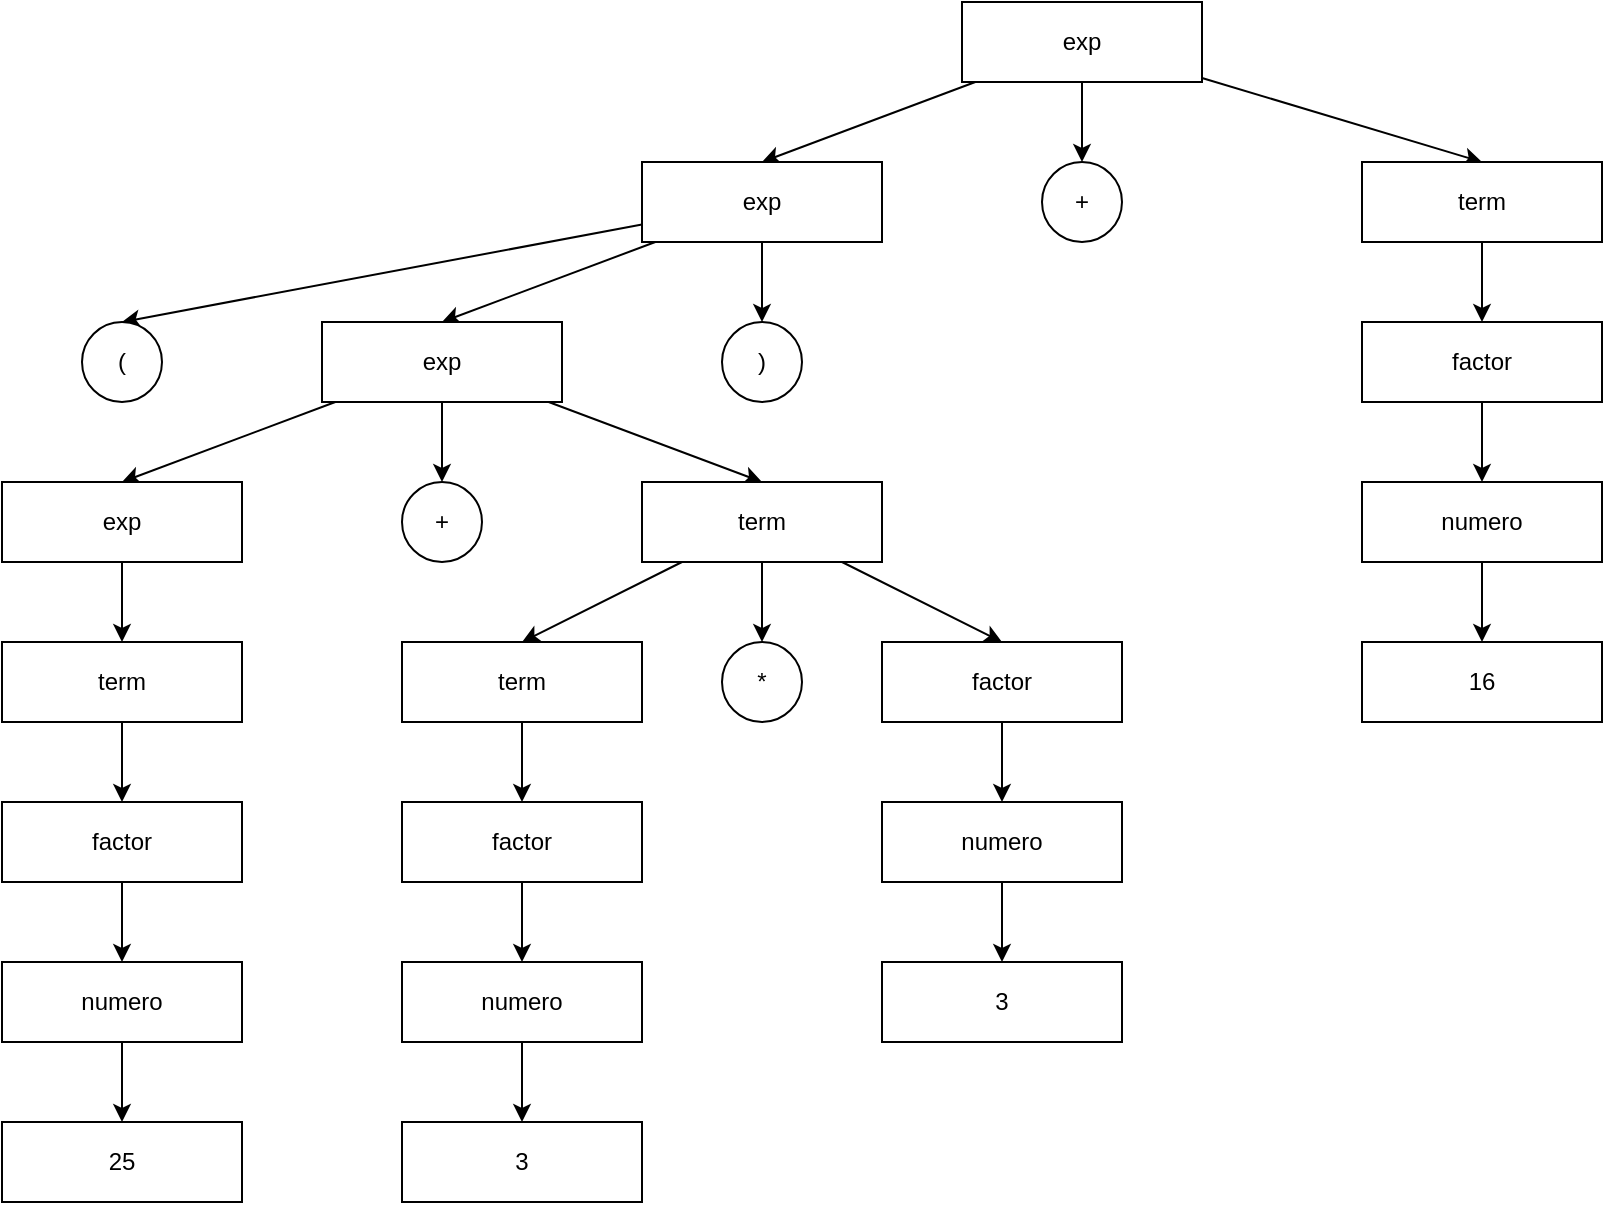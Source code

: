 <mxfile>
    <diagram id="odoTBlzuxBAntz79cwXw" name="(25+3*8)+16">
        <mxGraphModel dx="852" dy="508" grid="1" gridSize="10" guides="1" tooltips="1" connect="1" arrows="1" fold="1" page="1" pageScale="1" pageWidth="827" pageHeight="1169" math="0" shadow="0">
            <root>
                <mxCell id="oE5KcrY9RmaaiyEqwb-2-0"/>
                <mxCell id="oE5KcrY9RmaaiyEqwb-2-1" parent="oE5KcrY9RmaaiyEqwb-2-0"/>
                <mxCell id="oE5KcrY9RmaaiyEqwb-2-39" style="edgeStyle=none;html=1;entryX=0.5;entryY=0;entryDx=0;entryDy=0;" edge="1" parent="oE5KcrY9RmaaiyEqwb-2-1" source="oE5KcrY9RmaaiyEqwb-2-3" target="oE5KcrY9RmaaiyEqwb-2-12">
                    <mxGeometry relative="1" as="geometry"/>
                </mxCell>
                <mxCell id="oE5KcrY9RmaaiyEqwb-2-41" style="edgeStyle=none;html=1;entryX=0.5;entryY=0;entryDx=0;entryDy=0;" edge="1" parent="oE5KcrY9RmaaiyEqwb-2-1" source="oE5KcrY9RmaaiyEqwb-2-3" target="oE5KcrY9RmaaiyEqwb-2-11">
                    <mxGeometry relative="1" as="geometry"/>
                </mxCell>
                <mxCell id="oE5KcrY9RmaaiyEqwb-2-46" style="edgeStyle=none;html=1;entryX=0.5;entryY=0;entryDx=0;entryDy=0;" edge="1" parent="oE5KcrY9RmaaiyEqwb-2-1" source="oE5KcrY9RmaaiyEqwb-2-3" target="oE5KcrY9RmaaiyEqwb-2-45">
                    <mxGeometry relative="1" as="geometry"/>
                </mxCell>
                <mxCell id="oE5KcrY9RmaaiyEqwb-2-3" value="exp" style="rounded=0;whiteSpace=wrap;html=1;" vertex="1" parent="oE5KcrY9RmaaiyEqwb-2-1">
                    <mxGeometry x="480" y="40" width="120" height="40" as="geometry"/>
                </mxCell>
                <mxCell id="oE5KcrY9RmaaiyEqwb-2-8" style="edgeStyle=none;html=1;entryX=0.5;entryY=0;entryDx=0;entryDy=0;" edge="1" parent="oE5KcrY9RmaaiyEqwb-2-1" source="oE5KcrY9RmaaiyEqwb-2-11" target="oE5KcrY9RmaaiyEqwb-2-19">
                    <mxGeometry relative="1" as="geometry"/>
                </mxCell>
                <mxCell id="oE5KcrY9RmaaiyEqwb-2-9" style="edgeStyle=none;html=1;entryX=0.5;entryY=0;entryDx=0;entryDy=0;" edge="1" parent="oE5KcrY9RmaaiyEqwb-2-1" source="oE5KcrY9RmaaiyEqwb-2-11" target="oE5KcrY9RmaaiyEqwb-2-18">
                    <mxGeometry relative="1" as="geometry"/>
                </mxCell>
                <mxCell id="oE5KcrY9RmaaiyEqwb-2-10" style="edgeStyle=none;html=1;entryX=0.5;entryY=0;entryDx=0;entryDy=0;" edge="1" parent="oE5KcrY9RmaaiyEqwb-2-1" source="oE5KcrY9RmaaiyEqwb-2-11" target="oE5KcrY9RmaaiyEqwb-2-20">
                    <mxGeometry relative="1" as="geometry"/>
                </mxCell>
                <mxCell id="oE5KcrY9RmaaiyEqwb-2-11" value="exp" style="rounded=0;whiteSpace=wrap;html=1;" vertex="1" parent="oE5KcrY9RmaaiyEqwb-2-1">
                    <mxGeometry x="320" y="120" width="120" height="40" as="geometry"/>
                </mxCell>
                <mxCell id="oE5KcrY9RmaaiyEqwb-2-12" value="+" style="ellipse;whiteSpace=wrap;html=1;aspect=fixed;" vertex="1" parent="oE5KcrY9RmaaiyEqwb-2-1">
                    <mxGeometry x="520" y="120" width="40" height="40" as="geometry"/>
                </mxCell>
                <mxCell id="oE5KcrY9RmaaiyEqwb-2-13" value="" style="edgeStyle=none;html=1;" edge="1" parent="oE5KcrY9RmaaiyEqwb-2-1" source="oE5KcrY9RmaaiyEqwb-2-14" target="oE5KcrY9RmaaiyEqwb-2-22">
                    <mxGeometry relative="1" as="geometry"/>
                </mxCell>
                <mxCell id="oE5KcrY9RmaaiyEqwb-2-14" value="factor" style="rounded=0;whiteSpace=wrap;html=1;" vertex="1" parent="oE5KcrY9RmaaiyEqwb-2-1">
                    <mxGeometry x="680" y="200" width="120" height="40" as="geometry"/>
                </mxCell>
                <mxCell id="oE5KcrY9RmaaiyEqwb-2-16" value="" style="edgeStyle=none;html=1;" edge="1" parent="oE5KcrY9RmaaiyEqwb-2-1" source="oE5KcrY9RmaaiyEqwb-2-18" target="oE5KcrY9RmaaiyEqwb-2-26">
                    <mxGeometry relative="1" as="geometry"/>
                </mxCell>
                <mxCell id="oE5KcrY9RmaaiyEqwb-2-17" style="edgeStyle=none;html=1;entryX=0.5;entryY=0;entryDx=0;entryDy=0;" edge="1" parent="oE5KcrY9RmaaiyEqwb-2-1" source="oE5KcrY9RmaaiyEqwb-2-18" target="oE5KcrY9RmaaiyEqwb-2-28">
                    <mxGeometry relative="1" as="geometry"/>
                </mxCell>
                <mxCell id="oE5KcrY9RmaaiyEqwb-2-44" style="edgeStyle=none;html=1;entryX=0.5;entryY=0;entryDx=0;entryDy=0;" edge="1" parent="oE5KcrY9RmaaiyEqwb-2-1" source="oE5KcrY9RmaaiyEqwb-2-18" target="oE5KcrY9RmaaiyEqwb-2-42">
                    <mxGeometry relative="1" as="geometry"/>
                </mxCell>
                <mxCell id="oE5KcrY9RmaaiyEqwb-2-18" value="exp" style="rounded=0;whiteSpace=wrap;html=1;" vertex="1" parent="oE5KcrY9RmaaiyEqwb-2-1">
                    <mxGeometry x="160" y="200" width="120" height="40" as="geometry"/>
                </mxCell>
                <mxCell id="oE5KcrY9RmaaiyEqwb-2-19" value=")" style="ellipse;whiteSpace=wrap;html=1;aspect=fixed;" vertex="1" parent="oE5KcrY9RmaaiyEqwb-2-1">
                    <mxGeometry x="360" y="200" width="40" height="40" as="geometry"/>
                </mxCell>
                <mxCell id="oE5KcrY9RmaaiyEqwb-2-20" value="(" style="ellipse;whiteSpace=wrap;html=1;aspect=fixed;" vertex="1" parent="oE5KcrY9RmaaiyEqwb-2-1">
                    <mxGeometry x="40" y="200" width="40" height="40" as="geometry"/>
                </mxCell>
                <mxCell id="oE5KcrY9RmaaiyEqwb-2-21" value="" style="edgeStyle=none;html=1;" edge="1" parent="oE5KcrY9RmaaiyEqwb-2-1" source="oE5KcrY9RmaaiyEqwb-2-22" target="oE5KcrY9RmaaiyEqwb-2-23">
                    <mxGeometry relative="1" as="geometry"/>
                </mxCell>
                <mxCell id="oE5KcrY9RmaaiyEqwb-2-22" value="numero" style="rounded=0;whiteSpace=wrap;html=1;" vertex="1" parent="oE5KcrY9RmaaiyEqwb-2-1">
                    <mxGeometry x="680" y="280" width="120" height="40" as="geometry"/>
                </mxCell>
                <mxCell id="oE5KcrY9RmaaiyEqwb-2-23" value="16" style="rounded=0;whiteSpace=wrap;html=1;" vertex="1" parent="oE5KcrY9RmaaiyEqwb-2-1">
                    <mxGeometry x="680" y="360" width="120" height="40" as="geometry"/>
                </mxCell>
                <mxCell id="oE5KcrY9RmaaiyEqwb-2-24" value="" style="edgeStyle=none;html=1;" edge="1" parent="oE5KcrY9RmaaiyEqwb-2-1" source="oE5KcrY9RmaaiyEqwb-2-25" target="oE5KcrY9RmaaiyEqwb-2-32">
                    <mxGeometry relative="1" as="geometry"/>
                </mxCell>
                <mxCell id="oE5KcrY9RmaaiyEqwb-2-25" value="factor" style="rounded=0;whiteSpace=wrap;html=1;" vertex="1" parent="oE5KcrY9RmaaiyEqwb-2-1">
                    <mxGeometry x="440" y="360" width="120" height="40" as="geometry"/>
                </mxCell>
                <mxCell id="oE5KcrY9RmaaiyEqwb-2-26" value="+" style="ellipse;whiteSpace=wrap;html=1;aspect=fixed;" vertex="1" parent="oE5KcrY9RmaaiyEqwb-2-1">
                    <mxGeometry x="200" y="280" width="40" height="40" as="geometry"/>
                </mxCell>
                <mxCell id="oE5KcrY9RmaaiyEqwb-2-27" value="" style="edgeStyle=none;html=1;" edge="1" parent="oE5KcrY9RmaaiyEqwb-2-1" source="oE5KcrY9RmaaiyEqwb-2-28" target="oE5KcrY9RmaaiyEqwb-2-30">
                    <mxGeometry relative="1" as="geometry"/>
                </mxCell>
                <mxCell id="oE5KcrY9RmaaiyEqwb-2-28" value="exp" style="rounded=0;whiteSpace=wrap;html=1;" vertex="1" parent="oE5KcrY9RmaaiyEqwb-2-1">
                    <mxGeometry y="280" width="120" height="40" as="geometry"/>
                </mxCell>
                <mxCell id="oE5KcrY9RmaaiyEqwb-2-29" value="" style="edgeStyle=none;html=1;" edge="1" parent="oE5KcrY9RmaaiyEqwb-2-1" source="oE5KcrY9RmaaiyEqwb-2-30" target="oE5KcrY9RmaaiyEqwb-2-34">
                    <mxGeometry relative="1" as="geometry"/>
                </mxCell>
                <mxCell id="oE5KcrY9RmaaiyEqwb-2-30" value="term" style="rounded=0;whiteSpace=wrap;html=1;" vertex="1" parent="oE5KcrY9RmaaiyEqwb-2-1">
                    <mxGeometry y="360" width="120" height="40" as="geometry"/>
                </mxCell>
                <mxCell id="oE5KcrY9RmaaiyEqwb-2-31" value="" style="edgeStyle=none;html=1;" edge="1" parent="oE5KcrY9RmaaiyEqwb-2-1" source="oE5KcrY9RmaaiyEqwb-2-32" target="oE5KcrY9RmaaiyEqwb-2-37">
                    <mxGeometry relative="1" as="geometry"/>
                </mxCell>
                <mxCell id="oE5KcrY9RmaaiyEqwb-2-32" value="numero" style="rounded=0;whiteSpace=wrap;html=1;" vertex="1" parent="oE5KcrY9RmaaiyEqwb-2-1">
                    <mxGeometry x="440" y="440" width="120" height="40" as="geometry"/>
                </mxCell>
                <mxCell id="oE5KcrY9RmaaiyEqwb-2-33" value="" style="edgeStyle=none;html=1;" edge="1" parent="oE5KcrY9RmaaiyEqwb-2-1" source="oE5KcrY9RmaaiyEqwb-2-34" target="oE5KcrY9RmaaiyEqwb-2-36">
                    <mxGeometry relative="1" as="geometry"/>
                </mxCell>
                <mxCell id="oE5KcrY9RmaaiyEqwb-2-34" value="factor" style="rounded=0;whiteSpace=wrap;html=1;" vertex="1" parent="oE5KcrY9RmaaiyEqwb-2-1">
                    <mxGeometry y="440" width="120" height="40" as="geometry"/>
                </mxCell>
                <mxCell id="oE5KcrY9RmaaiyEqwb-2-35" value="" style="edgeStyle=none;html=1;" edge="1" parent="oE5KcrY9RmaaiyEqwb-2-1" source="oE5KcrY9RmaaiyEqwb-2-36" target="oE5KcrY9RmaaiyEqwb-2-38">
                    <mxGeometry relative="1" as="geometry"/>
                </mxCell>
                <mxCell id="oE5KcrY9RmaaiyEqwb-2-36" value="numero" style="rounded=0;whiteSpace=wrap;html=1;" vertex="1" parent="oE5KcrY9RmaaiyEqwb-2-1">
                    <mxGeometry y="520" width="120" height="40" as="geometry"/>
                </mxCell>
                <mxCell id="oE5KcrY9RmaaiyEqwb-2-37" value="3" style="rounded=0;whiteSpace=wrap;html=1;" vertex="1" parent="oE5KcrY9RmaaiyEqwb-2-1">
                    <mxGeometry x="440" y="520" width="120" height="40" as="geometry"/>
                </mxCell>
                <mxCell id="oE5KcrY9RmaaiyEqwb-2-38" value="25" style="rounded=0;whiteSpace=wrap;html=1;" vertex="1" parent="oE5KcrY9RmaaiyEqwb-2-1">
                    <mxGeometry y="600" width="120" height="40" as="geometry"/>
                </mxCell>
                <mxCell id="v28Z3PnxdiP7mnt8VoK2-8" style="edgeStyle=none;html=1;entryX=0.5;entryY=0;entryDx=0;entryDy=0;" edge="1" parent="oE5KcrY9RmaaiyEqwb-2-1" source="oE5KcrY9RmaaiyEqwb-2-42" target="v28Z3PnxdiP7mnt8VoK2-6">
                    <mxGeometry relative="1" as="geometry"/>
                </mxCell>
                <mxCell id="v28Z3PnxdiP7mnt8VoK2-10" style="edgeStyle=none;html=1;entryX=0.5;entryY=0;entryDx=0;entryDy=0;" edge="1" parent="oE5KcrY9RmaaiyEqwb-2-1" source="oE5KcrY9RmaaiyEqwb-2-42" target="v28Z3PnxdiP7mnt8VoK2-7">
                    <mxGeometry relative="1" as="geometry"/>
                </mxCell>
                <mxCell id="v28Z3PnxdiP7mnt8VoK2-11" style="edgeStyle=none;html=1;entryX=0.5;entryY=0;entryDx=0;entryDy=0;" edge="1" parent="oE5KcrY9RmaaiyEqwb-2-1" source="oE5KcrY9RmaaiyEqwb-2-42" target="oE5KcrY9RmaaiyEqwb-2-25">
                    <mxGeometry relative="1" as="geometry"/>
                </mxCell>
                <mxCell id="oE5KcrY9RmaaiyEqwb-2-42" value="term" style="rounded=0;whiteSpace=wrap;html=1;" vertex="1" parent="oE5KcrY9RmaaiyEqwb-2-1">
                    <mxGeometry x="320" y="280" width="120" height="40" as="geometry"/>
                </mxCell>
                <mxCell id="oE5KcrY9RmaaiyEqwb-2-47" value="" style="edgeStyle=none;html=1;" edge="1" parent="oE5KcrY9RmaaiyEqwb-2-1" source="oE5KcrY9RmaaiyEqwb-2-45" target="oE5KcrY9RmaaiyEqwb-2-14">
                    <mxGeometry relative="1" as="geometry"/>
                </mxCell>
                <mxCell id="oE5KcrY9RmaaiyEqwb-2-45" value="term" style="rounded=0;whiteSpace=wrap;html=1;" vertex="1" parent="oE5KcrY9RmaaiyEqwb-2-1">
                    <mxGeometry x="680" y="120" width="120" height="40" as="geometry"/>
                </mxCell>
                <mxCell id="v28Z3PnxdiP7mnt8VoK2-0" value="" style="edgeStyle=none;html=1;" edge="1" parent="oE5KcrY9RmaaiyEqwb-2-1" source="v28Z3PnxdiP7mnt8VoK2-1" target="v28Z3PnxdiP7mnt8VoK2-3">
                    <mxGeometry relative="1" as="geometry"/>
                </mxCell>
                <mxCell id="v28Z3PnxdiP7mnt8VoK2-1" value="factor" style="rounded=0;whiteSpace=wrap;html=1;" vertex="1" parent="oE5KcrY9RmaaiyEqwb-2-1">
                    <mxGeometry x="200" y="440" width="120" height="40" as="geometry"/>
                </mxCell>
                <mxCell id="v28Z3PnxdiP7mnt8VoK2-2" value="" style="edgeStyle=none;html=1;" edge="1" parent="oE5KcrY9RmaaiyEqwb-2-1" source="v28Z3PnxdiP7mnt8VoK2-3" target="v28Z3PnxdiP7mnt8VoK2-4">
                    <mxGeometry relative="1" as="geometry"/>
                </mxCell>
                <mxCell id="v28Z3PnxdiP7mnt8VoK2-3" value="numero" style="rounded=0;whiteSpace=wrap;html=1;" vertex="1" parent="oE5KcrY9RmaaiyEqwb-2-1">
                    <mxGeometry x="200" y="520" width="120" height="40" as="geometry"/>
                </mxCell>
                <mxCell id="v28Z3PnxdiP7mnt8VoK2-4" value="3" style="rounded=0;whiteSpace=wrap;html=1;" vertex="1" parent="oE5KcrY9RmaaiyEqwb-2-1">
                    <mxGeometry x="200" y="600" width="120" height="40" as="geometry"/>
                </mxCell>
                <mxCell id="v28Z3PnxdiP7mnt8VoK2-9" style="edgeStyle=none;html=1;" edge="1" parent="oE5KcrY9RmaaiyEqwb-2-1" source="v28Z3PnxdiP7mnt8VoK2-6" target="v28Z3PnxdiP7mnt8VoK2-1">
                    <mxGeometry relative="1" as="geometry"/>
                </mxCell>
                <mxCell id="v28Z3PnxdiP7mnt8VoK2-6" value="term" style="rounded=0;whiteSpace=wrap;html=1;" vertex="1" parent="oE5KcrY9RmaaiyEqwb-2-1">
                    <mxGeometry x="200" y="360" width="120" height="40" as="geometry"/>
                </mxCell>
                <mxCell id="v28Z3PnxdiP7mnt8VoK2-7" value="*" style="ellipse;whiteSpace=wrap;html=1;aspect=fixed;" vertex="1" parent="oE5KcrY9RmaaiyEqwb-2-1">
                    <mxGeometry x="360" y="360" width="40" height="40" as="geometry"/>
                </mxCell>
            </root>
        </mxGraphModel>
    </diagram>
    <diagram id="Ir9J3GNI-JOhGskQqsDu" name="(34-3)*42">
        <mxGraphModel dx="1022" dy="609" grid="1" gridSize="10" guides="1" tooltips="1" connect="1" arrows="1" fold="1" page="1" pageScale="1" pageWidth="827" pageHeight="1169" math="0" shadow="0">
            <root>
                <mxCell id="YWtjegUGBLc0cIIiLabK-0"/>
                <mxCell id="YWtjegUGBLc0cIIiLabK-1" parent="YWtjegUGBLc0cIIiLabK-0"/>
                <mxCell id="bbGmwCBVAF5unC0VcgnG-2" value="" style="edgeStyle=none;html=1;" edge="1" parent="YWtjegUGBLc0cIIiLabK-1" source="bbGmwCBVAF5unC0VcgnG-0" target="bbGmwCBVAF5unC0VcgnG-1">
                    <mxGeometry relative="1" as="geometry"/>
                </mxCell>
                <mxCell id="bbGmwCBVAF5unC0VcgnG-0" value="exp" style="rounded=0;whiteSpace=wrap;html=1;" vertex="1" parent="YWtjegUGBLc0cIIiLabK-1">
                    <mxGeometry x="560" y="40" width="120" height="40" as="geometry"/>
                </mxCell>
                <mxCell id="bbGmwCBVAF5unC0VcgnG-5" style="edgeStyle=none;html=1;entryX=0.5;entryY=0;entryDx=0;entryDy=0;" edge="1" parent="YWtjegUGBLc0cIIiLabK-1" source="bbGmwCBVAF5unC0VcgnG-1" target="bbGmwCBVAF5unC0VcgnG-4">
                    <mxGeometry relative="1" as="geometry"/>
                </mxCell>
                <mxCell id="bbGmwCBVAF5unC0VcgnG-9" style="edgeStyle=none;html=1;entryX=0.5;entryY=0;entryDx=0;entryDy=0;" edge="1" parent="YWtjegUGBLc0cIIiLabK-1" source="bbGmwCBVAF5unC0VcgnG-1" target="bbGmwCBVAF5unC0VcgnG-8">
                    <mxGeometry relative="1" as="geometry"/>
                </mxCell>
                <mxCell id="bbGmwCBVAF5unC0VcgnG-10" style="edgeStyle=none;html=1;entryX=0.5;entryY=0;entryDx=0;entryDy=0;" edge="1" parent="YWtjegUGBLc0cIIiLabK-1" source="bbGmwCBVAF5unC0VcgnG-1" target="bbGmwCBVAF5unC0VcgnG-7">
                    <mxGeometry relative="1" as="geometry"/>
                </mxCell>
                <mxCell id="bbGmwCBVAF5unC0VcgnG-1" value="term" style="rounded=0;whiteSpace=wrap;html=1;" vertex="1" parent="YWtjegUGBLc0cIIiLabK-1">
                    <mxGeometry x="560" y="120" width="120" height="40" as="geometry"/>
                </mxCell>
                <mxCell id="bbGmwCBVAF5unC0VcgnG-18" style="edgeStyle=none;html=1;entryX=0.5;entryY=0;entryDx=0;entryDy=0;" edge="1" parent="YWtjegUGBLc0cIIiLabK-1" source="bbGmwCBVAF5unC0VcgnG-4" target="bbGmwCBVAF5unC0VcgnG-16">
                    <mxGeometry relative="1" as="geometry"/>
                </mxCell>
                <mxCell id="bbGmwCBVAF5unC0VcgnG-19" style="edgeStyle=none;html=1;entryX=0.5;entryY=0;entryDx=0;entryDy=0;" edge="1" parent="YWtjegUGBLc0cIIiLabK-1" source="bbGmwCBVAF5unC0VcgnG-4" target="bbGmwCBVAF5unC0VcgnG-15">
                    <mxGeometry relative="1" as="geometry"/>
                </mxCell>
                <mxCell id="bbGmwCBVAF5unC0VcgnG-20" style="edgeStyle=none;html=1;entryX=0.5;entryY=0;entryDx=0;entryDy=0;" edge="1" parent="YWtjegUGBLc0cIIiLabK-1" source="bbGmwCBVAF5unC0VcgnG-4" target="bbGmwCBVAF5unC0VcgnG-17">
                    <mxGeometry relative="1" as="geometry"/>
                </mxCell>
                <mxCell id="bbGmwCBVAF5unC0VcgnG-4" value="term" style="rounded=0;whiteSpace=wrap;html=1;" vertex="1" parent="YWtjegUGBLc0cIIiLabK-1">
                    <mxGeometry x="440" y="200" width="120" height="40" as="geometry"/>
                </mxCell>
                <mxCell id="bbGmwCBVAF5unC0VcgnG-7" value="*" style="ellipse;whiteSpace=wrap;html=1;aspect=fixed;" vertex="1" parent="YWtjegUGBLc0cIIiLabK-1">
                    <mxGeometry x="600" y="200" width="40" height="40" as="geometry"/>
                </mxCell>
                <mxCell id="bbGmwCBVAF5unC0VcgnG-22" value="" style="edgeStyle=none;html=1;" edge="1" parent="YWtjegUGBLc0cIIiLabK-1" source="bbGmwCBVAF5unC0VcgnG-8" target="bbGmwCBVAF5unC0VcgnG-21">
                    <mxGeometry relative="1" as="geometry"/>
                </mxCell>
                <mxCell id="bbGmwCBVAF5unC0VcgnG-8" value="factor" style="rounded=0;whiteSpace=wrap;html=1;" vertex="1" parent="YWtjegUGBLc0cIIiLabK-1">
                    <mxGeometry x="680" y="200" width="120" height="40" as="geometry"/>
                </mxCell>
                <mxCell id="bbGmwCBVAF5unC0VcgnG-27" value="" style="edgeStyle=none;html=1;" edge="1" parent="YWtjegUGBLc0cIIiLabK-1" source="bbGmwCBVAF5unC0VcgnG-15" target="bbGmwCBVAF5unC0VcgnG-26">
                    <mxGeometry relative="1" as="geometry"/>
                </mxCell>
                <mxCell id="bbGmwCBVAF5unC0VcgnG-29" style="edgeStyle=none;html=1;entryX=0.5;entryY=0;entryDx=0;entryDy=0;" edge="1" parent="YWtjegUGBLc0cIIiLabK-1" source="bbGmwCBVAF5unC0VcgnG-15" target="bbGmwCBVAF5unC0VcgnG-28">
                    <mxGeometry relative="1" as="geometry"/>
                </mxCell>
                <mxCell id="HsnUc9X1LhruCR804_y6-2" style="edgeStyle=none;html=1;entryX=0.5;entryY=0;entryDx=0;entryDy=0;" edge="1" parent="YWtjegUGBLc0cIIiLabK-1" source="bbGmwCBVAF5unC0VcgnG-15" target="HsnUc9X1LhruCR804_y6-0">
                    <mxGeometry relative="1" as="geometry"/>
                </mxCell>
                <mxCell id="bbGmwCBVAF5unC0VcgnG-15" value="exp" style="rounded=0;whiteSpace=wrap;html=1;" vertex="1" parent="YWtjegUGBLc0cIIiLabK-1">
                    <mxGeometry x="360" y="280" width="120" height="40" as="geometry"/>
                </mxCell>
                <mxCell id="bbGmwCBVAF5unC0VcgnG-16" value=")" style="ellipse;whiteSpace=wrap;html=1;aspect=fixed;" vertex="1" parent="YWtjegUGBLc0cIIiLabK-1">
                    <mxGeometry x="520" y="280" width="40" height="40" as="geometry"/>
                </mxCell>
                <mxCell id="bbGmwCBVAF5unC0VcgnG-17" value="(" style="ellipse;whiteSpace=wrap;html=1;aspect=fixed;" vertex="1" parent="YWtjegUGBLc0cIIiLabK-1">
                    <mxGeometry x="280" y="280" width="40" height="40" as="geometry"/>
                </mxCell>
                <mxCell id="bbGmwCBVAF5unC0VcgnG-38" value="" style="edgeStyle=none;html=1;" edge="1" parent="YWtjegUGBLc0cIIiLabK-1" source="bbGmwCBVAF5unC0VcgnG-21" target="bbGmwCBVAF5unC0VcgnG-23">
                    <mxGeometry relative="1" as="geometry"/>
                </mxCell>
                <mxCell id="bbGmwCBVAF5unC0VcgnG-21" value="numero" style="rounded=0;whiteSpace=wrap;html=1;" vertex="1" parent="YWtjegUGBLc0cIIiLabK-1">
                    <mxGeometry x="680" y="280" width="120" height="40" as="geometry"/>
                </mxCell>
                <mxCell id="bbGmwCBVAF5unC0VcgnG-23" value="42" style="rounded=0;whiteSpace=wrap;html=1;" vertex="1" parent="YWtjegUGBLc0cIIiLabK-1">
                    <mxGeometry x="680" y="360" width="120" height="40" as="geometry"/>
                </mxCell>
                <mxCell id="bbGmwCBVAF5unC0VcgnG-33" value="" style="edgeStyle=none;html=1;" edge="1" parent="YWtjegUGBLc0cIIiLabK-1" source="bbGmwCBVAF5unC0VcgnG-24" target="bbGmwCBVAF5unC0VcgnG-32">
                    <mxGeometry relative="1" as="geometry"/>
                </mxCell>
                <mxCell id="bbGmwCBVAF5unC0VcgnG-24" value="factor" style="rounded=0;whiteSpace=wrap;html=1;" vertex="1" parent="YWtjegUGBLc0cIIiLabK-1">
                    <mxGeometry x="480" y="440" width="120" height="40" as="geometry"/>
                </mxCell>
                <mxCell id="bbGmwCBVAF5unC0VcgnG-26" value="-" style="ellipse;whiteSpace=wrap;html=1;aspect=fixed;" vertex="1" parent="YWtjegUGBLc0cIIiLabK-1">
                    <mxGeometry x="400" y="360" width="40" height="40" as="geometry"/>
                </mxCell>
                <mxCell id="bbGmwCBVAF5unC0VcgnG-31" value="" style="edgeStyle=none;html=1;" edge="1" parent="YWtjegUGBLc0cIIiLabK-1" source="bbGmwCBVAF5unC0VcgnG-28" target="bbGmwCBVAF5unC0VcgnG-30">
                    <mxGeometry relative="1" as="geometry"/>
                </mxCell>
                <mxCell id="bbGmwCBVAF5unC0VcgnG-28" value="exp" style="rounded=0;whiteSpace=wrap;html=1;" vertex="1" parent="YWtjegUGBLc0cIIiLabK-1">
                    <mxGeometry x="240" y="360" width="120" height="40" as="geometry"/>
                </mxCell>
                <mxCell id="bbGmwCBVAF5unC0VcgnG-37" value="" style="edgeStyle=none;html=1;" edge="1" parent="YWtjegUGBLc0cIIiLabK-1" source="bbGmwCBVAF5unC0VcgnG-30" target="bbGmwCBVAF5unC0VcgnG-35">
                    <mxGeometry relative="1" as="geometry"/>
                </mxCell>
                <mxCell id="bbGmwCBVAF5unC0VcgnG-30" value="term" style="rounded=0;whiteSpace=wrap;html=1;" vertex="1" parent="YWtjegUGBLc0cIIiLabK-1">
                    <mxGeometry x="240" y="440" width="120" height="40" as="geometry"/>
                </mxCell>
                <mxCell id="bbGmwCBVAF5unC0VcgnG-42" value="" style="edgeStyle=none;html=1;" edge="1" parent="YWtjegUGBLc0cIIiLabK-1" source="bbGmwCBVAF5unC0VcgnG-32" target="bbGmwCBVAF5unC0VcgnG-39">
                    <mxGeometry relative="1" as="geometry"/>
                </mxCell>
                <mxCell id="bbGmwCBVAF5unC0VcgnG-32" value="numero" style="rounded=0;whiteSpace=wrap;html=1;" vertex="1" parent="YWtjegUGBLc0cIIiLabK-1">
                    <mxGeometry x="480" y="520" width="120" height="40" as="geometry"/>
                </mxCell>
                <mxCell id="bbGmwCBVAF5unC0VcgnG-34" value="" style="edgeStyle=none;html=1;" edge="1" parent="YWtjegUGBLc0cIIiLabK-1" source="bbGmwCBVAF5unC0VcgnG-35" target="bbGmwCBVAF5unC0VcgnG-36">
                    <mxGeometry relative="1" as="geometry"/>
                </mxCell>
                <mxCell id="bbGmwCBVAF5unC0VcgnG-35" value="factor" style="rounded=0;whiteSpace=wrap;html=1;" vertex="1" parent="YWtjegUGBLc0cIIiLabK-1">
                    <mxGeometry x="240" y="520" width="120" height="40" as="geometry"/>
                </mxCell>
                <mxCell id="bbGmwCBVAF5unC0VcgnG-41" value="" style="edgeStyle=none;html=1;" edge="1" parent="YWtjegUGBLc0cIIiLabK-1" source="bbGmwCBVAF5unC0VcgnG-36" target="bbGmwCBVAF5unC0VcgnG-40">
                    <mxGeometry relative="1" as="geometry"/>
                </mxCell>
                <mxCell id="bbGmwCBVAF5unC0VcgnG-36" value="numero" style="rounded=0;whiteSpace=wrap;html=1;" vertex="1" parent="YWtjegUGBLc0cIIiLabK-1">
                    <mxGeometry x="240" y="600" width="120" height="40" as="geometry"/>
                </mxCell>
                <mxCell id="bbGmwCBVAF5unC0VcgnG-39" value="3" style="rounded=0;whiteSpace=wrap;html=1;" vertex="1" parent="YWtjegUGBLc0cIIiLabK-1">
                    <mxGeometry x="480" y="600" width="120" height="40" as="geometry"/>
                </mxCell>
                <mxCell id="bbGmwCBVAF5unC0VcgnG-40" value="34" style="rounded=0;whiteSpace=wrap;html=1;" vertex="1" parent="YWtjegUGBLc0cIIiLabK-1">
                    <mxGeometry x="240" y="680" width="120" height="40" as="geometry"/>
                </mxCell>
                <mxCell id="HsnUc9X1LhruCR804_y6-1" value="" style="edgeStyle=none;html=1;" edge="1" parent="YWtjegUGBLc0cIIiLabK-1" source="HsnUc9X1LhruCR804_y6-0" target="bbGmwCBVAF5unC0VcgnG-24">
                    <mxGeometry relative="1" as="geometry"/>
                </mxCell>
                <mxCell id="HsnUc9X1LhruCR804_y6-0" value="term" style="rounded=0;whiteSpace=wrap;html=1;" vertex="1" parent="YWtjegUGBLc0cIIiLabK-1">
                    <mxGeometry x="480" y="360" width="120" height="40" as="geometry"/>
                </mxCell>
            </root>
        </mxGraphModel>
    </diagram>
    <diagram id="NeNCf8vipBOgigW2fcit" name="1004567">
        <mxGraphModel dx="1446" dy="369" grid="1" gridSize="10" guides="1" tooltips="1" connect="1" arrows="1" fold="1" page="1" pageScale="1" pageWidth="827" pageHeight="1169" math="0" shadow="0">
            <root>
                <mxCell id="0"/>
                <mxCell id="1" parent="0"/>
                <mxCell id="9" style="edgeStyle=none;html=1;entryX=0.5;entryY=0;entryDx=0;entryDy=0;" edge="1" parent="1" source="5" target="8">
                    <mxGeometry relative="1" as="geometry"/>
                </mxCell>
                <mxCell id="10" style="edgeStyle=none;html=1;entryX=0.5;entryY=0;entryDx=0;entryDy=0;" edge="1" parent="1" source="5" target="7">
                    <mxGeometry relative="1" as="geometry"/>
                </mxCell>
                <mxCell id="5" value="numero.val = 100456 * 10^6 + 7" style="rounded=0;whiteSpace=wrap;html=1;" vertex="1" parent="1">
                    <mxGeometry x="510" y="40" width="254" height="60" as="geometry"/>
                </mxCell>
                <mxCell id="12" style="edgeStyle=none;html=1;entryX=0.5;entryY=0;entryDx=0;entryDy=0;" edge="1" parent="1" source="7" target="11">
                    <mxGeometry relative="1" as="geometry"/>
                </mxCell>
                <mxCell id="14" style="edgeStyle=none;html=1;entryX=0.5;entryY=0;entryDx=0;entryDy=0;" edge="1" parent="1" source="7" target="13">
                    <mxGeometry relative="1" as="geometry"/>
                </mxCell>
                <mxCell id="7" value="numero.val = 10045 * 10^5 + 6" style="rounded=0;whiteSpace=wrap;html=1;" vertex="1" parent="1">
                    <mxGeometry x="390" y="160" width="254" height="60" as="geometry"/>
                </mxCell>
                <mxCell id="50" style="edgeStyle=none;html=1;entryX=0.5;entryY=0;entryDx=0;entryDy=0;" edge="1" parent="1" source="8" target="49">
                    <mxGeometry relative="1" as="geometry"/>
                </mxCell>
                <mxCell id="8" value="digito.val = 7" style="rounded=0;whiteSpace=wrap;html=1;" vertex="1" parent="1">
                    <mxGeometry x="680" y="160" width="120" height="40" as="geometry"/>
                </mxCell>
                <mxCell id="48" style="edgeStyle=none;html=1;" edge="1" parent="1" source="11" target="47">
                    <mxGeometry relative="1" as="geometry"/>
                </mxCell>
                <mxCell id="11" value="digito.val = 6" style="rounded=0;whiteSpace=wrap;html=1;" vertex="1" parent="1">
                    <mxGeometry x="560" y="280" width="120" height="40" as="geometry"/>
                </mxCell>
                <mxCell id="16" style="edgeStyle=none;html=1;entryX=0.5;entryY=0;entryDx=0;entryDy=0;" edge="1" parent="1" source="13" target="15">
                    <mxGeometry relative="1" as="geometry"/>
                </mxCell>
                <mxCell id="18" style="edgeStyle=none;html=1;entryX=0.5;entryY=0;entryDx=0;entryDy=0;" edge="1" parent="1" source="13" target="17">
                    <mxGeometry relative="1" as="geometry"/>
                </mxCell>
                <mxCell id="13" value="numero.val = 1004 * 10^4 + 5" style="rounded=0;whiteSpace=wrap;html=1;" vertex="1" parent="1">
                    <mxGeometry x="270" y="280" width="254" height="60" as="geometry"/>
                </mxCell>
                <mxCell id="46" style="edgeStyle=none;html=1;entryX=0.5;entryY=0;entryDx=0;entryDy=0;" edge="1" parent="1" source="15" target="45">
                    <mxGeometry relative="1" as="geometry"/>
                </mxCell>
                <mxCell id="15" value="digito.val = 5" style="rounded=0;whiteSpace=wrap;html=1;" vertex="1" parent="1">
                    <mxGeometry x="440" y="400" width="120" height="40" as="geometry"/>
                </mxCell>
                <mxCell id="20" style="edgeStyle=none;html=1;entryX=0.5;entryY=0;entryDx=0;entryDy=0;" edge="1" parent="1" source="17" target="19">
                    <mxGeometry relative="1" as="geometry"/>
                </mxCell>
                <mxCell id="22" style="edgeStyle=none;html=1;entryX=0.5;entryY=0;entryDx=0;entryDy=0;" edge="1" parent="1" source="17" target="21">
                    <mxGeometry relative="1" as="geometry"/>
                </mxCell>
                <mxCell id="17" value="numero.val = 100 * 10^3 + 4" style="rounded=0;whiteSpace=wrap;html=1;" vertex="1" parent="1">
                    <mxGeometry x="150" y="400" width="254" height="60" as="geometry"/>
                </mxCell>
                <mxCell id="44" style="edgeStyle=none;html=1;entryX=0.5;entryY=0;entryDx=0;entryDy=0;" edge="1" parent="1" source="19" target="43">
                    <mxGeometry relative="1" as="geometry"/>
                </mxCell>
                <mxCell id="19" value="digito.val = 4" style="rounded=0;whiteSpace=wrap;html=1;" vertex="1" parent="1">
                    <mxGeometry x="320" y="520" width="120" height="40" as="geometry"/>
                </mxCell>
                <mxCell id="24" style="edgeStyle=none;html=1;entryX=0.5;entryY=0;entryDx=0;entryDy=0;" edge="1" parent="1" source="21" target="23">
                    <mxGeometry relative="1" as="geometry"/>
                </mxCell>
                <mxCell id="26" style="edgeStyle=none;html=1;entryX=0.5;entryY=0;entryDx=0;entryDy=0;" edge="1" parent="1" source="21" target="25">
                    <mxGeometry relative="1" as="geometry"/>
                </mxCell>
                <mxCell id="21" value="numero.val = 10 * 10^2 + 0" style="rounded=0;whiteSpace=wrap;html=1;" vertex="1" parent="1">
                    <mxGeometry x="30" y="520" width="254" height="60" as="geometry"/>
                </mxCell>
                <mxCell id="42" style="edgeStyle=none;html=1;entryX=0.5;entryY=0;entryDx=0;entryDy=0;" edge="1" parent="1" source="23" target="41">
                    <mxGeometry relative="1" as="geometry"/>
                </mxCell>
                <mxCell id="23" value="digito.val = 0" style="rounded=0;whiteSpace=wrap;html=1;" vertex="1" parent="1">
                    <mxGeometry x="200" y="640" width="120" height="40" as="geometry"/>
                </mxCell>
                <mxCell id="28" style="edgeStyle=none;html=1;entryX=0.5;entryY=0;entryDx=0;entryDy=0;" edge="1" parent="1" source="25" target="27">
                    <mxGeometry relative="1" as="geometry"/>
                </mxCell>
                <mxCell id="30" style="edgeStyle=none;html=1;entryX=0.5;entryY=0;entryDx=0;entryDy=0;" edge="1" parent="1" source="25" target="29">
                    <mxGeometry relative="1" as="geometry"/>
                </mxCell>
                <mxCell id="25" value="numero.val = 1 * 10^1 + 0" style="rounded=0;whiteSpace=wrap;html=1;" vertex="1" parent="1">
                    <mxGeometry x="-93" y="640" width="254" height="60" as="geometry"/>
                </mxCell>
                <mxCell id="39" style="edgeStyle=none;html=1;entryX=0.5;entryY=0;entryDx=0;entryDy=0;" edge="1" parent="1" source="27" target="38">
                    <mxGeometry relative="1" as="geometry"/>
                </mxCell>
                <mxCell id="27" value="digito.val = 0" style="rounded=0;whiteSpace=wrap;html=1;" vertex="1" parent="1">
                    <mxGeometry x="80" y="760" width="120" height="40" as="geometry"/>
                </mxCell>
                <mxCell id="32" style="edgeStyle=none;html=1;" edge="1" parent="1" source="29" target="31">
                    <mxGeometry relative="1" as="geometry"/>
                </mxCell>
                <mxCell id="29" value="numero.val = 1" style="rounded=0;whiteSpace=wrap;html=1;" vertex="1" parent="1">
                    <mxGeometry x="-120" y="760" width="120" height="40" as="geometry"/>
                </mxCell>
                <mxCell id="37" style="edgeStyle=none;html=1;entryX=0.5;entryY=0;entryDx=0;entryDy=0;" edge="1" parent="1" source="31" target="36">
                    <mxGeometry relative="1" as="geometry"/>
                </mxCell>
                <mxCell id="31" value="digito.val = 1" style="rounded=0;whiteSpace=wrap;html=1;" vertex="1" parent="1">
                    <mxGeometry x="-120" y="880" width="120" height="40" as="geometry"/>
                </mxCell>
                <mxCell id="36" value="1" style="ellipse;whiteSpace=wrap;html=1;aspect=fixed;" vertex="1" parent="1">
                    <mxGeometry x="-80" y="1000" width="40" height="40" as="geometry"/>
                </mxCell>
                <mxCell id="38" value="0" style="ellipse;whiteSpace=wrap;html=1;aspect=fixed;" vertex="1" parent="1">
                    <mxGeometry x="120" y="880" width="40" height="40" as="geometry"/>
                </mxCell>
                <mxCell id="41" value="0" style="ellipse;whiteSpace=wrap;html=1;aspect=fixed;" vertex="1" parent="1">
                    <mxGeometry x="240" y="760" width="40" height="40" as="geometry"/>
                </mxCell>
                <mxCell id="43" value="4" style="ellipse;whiteSpace=wrap;html=1;aspect=fixed;" vertex="1" parent="1">
                    <mxGeometry x="360" y="640" width="40" height="40" as="geometry"/>
                </mxCell>
                <mxCell id="45" value="5" style="ellipse;whiteSpace=wrap;html=1;aspect=fixed;" vertex="1" parent="1">
                    <mxGeometry x="480" y="520" width="40" height="40" as="geometry"/>
                </mxCell>
                <mxCell id="47" value="6" style="ellipse;whiteSpace=wrap;html=1;aspect=fixed;" vertex="1" parent="1">
                    <mxGeometry x="600" y="400" width="40" height="40" as="geometry"/>
                </mxCell>
                <mxCell id="49" value="7" style="ellipse;whiteSpace=wrap;html=1;aspect=fixed;" vertex="1" parent="1">
                    <mxGeometry x="720" y="280" width="40" height="40" as="geometry"/>
                </mxCell>
            </root>
        </mxGraphModel>
    </diagram>
    <diagram id="5JSEj4_BlbRXjscfn7vK" name="987700">
        <mxGraphModel dx="393" dy="234" grid="1" gridSize="10" guides="1" tooltips="1" connect="1" arrows="1" fold="1" page="1" pageScale="1" pageWidth="827" pageHeight="1169" math="0" shadow="0">
            <root>
                <mxCell id="ozwp8r3FKZKoYQDjS67R-0"/>
                <mxCell id="ozwp8r3FKZKoYQDjS67R-1" parent="ozwp8r3FKZKoYQDjS67R-0"/>
                <mxCell id="ZTuMC26i21HgR95qbaj0-3" style="edgeStyle=none;html=1;entryX=0.5;entryY=0;entryDx=0;entryDy=0;" edge="1" parent="ozwp8r3FKZKoYQDjS67R-1" source="ZTuMC26i21HgR95qbaj0-5" target="ZTuMC26i21HgR95qbaj0-9">
                    <mxGeometry relative="1" as="geometry"/>
                </mxCell>
                <mxCell id="ZTuMC26i21HgR95qbaj0-4" style="edgeStyle=none;html=1;entryX=0.5;entryY=0;entryDx=0;entryDy=0;" edge="1" parent="ozwp8r3FKZKoYQDjS67R-1" source="ZTuMC26i21HgR95qbaj0-5" target="ZTuMC26i21HgR95qbaj0-12">
                    <mxGeometry relative="1" as="geometry"/>
                </mxCell>
                <mxCell id="ZTuMC26i21HgR95qbaj0-5" value="numero.val = 98770 * 10^5 + 0" style="rounded=0;whiteSpace=wrap;html=1;" vertex="1" parent="ozwp8r3FKZKoYQDjS67R-1">
                    <mxGeometry x="524" y="40" width="254" height="60" as="geometry"/>
                </mxCell>
                <mxCell id="ZTuMC26i21HgR95qbaj0-8" style="edgeStyle=none;html=1;" edge="1" parent="ozwp8r3FKZKoYQDjS67R-1" source="ZTuMC26i21HgR95qbaj0-9" target="ZTuMC26i21HgR95qbaj0-39">
                    <mxGeometry relative="1" as="geometry"/>
                </mxCell>
                <mxCell id="ZTuMC26i21HgR95qbaj0-9" value="digito.val = 0" style="rounded=0;whiteSpace=wrap;html=1;" vertex="1" parent="ozwp8r3FKZKoYQDjS67R-1">
                    <mxGeometry x="694" y="160" width="120" height="40" as="geometry"/>
                </mxCell>
                <mxCell id="ZTuMC26i21HgR95qbaj0-10" style="edgeStyle=none;html=1;entryX=0.5;entryY=0;entryDx=0;entryDy=0;" edge="1" parent="ozwp8r3FKZKoYQDjS67R-1" source="ZTuMC26i21HgR95qbaj0-12" target="ZTuMC26i21HgR95qbaj0-14">
                    <mxGeometry relative="1" as="geometry"/>
                </mxCell>
                <mxCell id="ZTuMC26i21HgR95qbaj0-11" style="edgeStyle=none;html=1;entryX=0.5;entryY=0;entryDx=0;entryDy=0;" edge="1" parent="ozwp8r3FKZKoYQDjS67R-1" source="ZTuMC26i21HgR95qbaj0-12" target="ZTuMC26i21HgR95qbaj0-17">
                    <mxGeometry relative="1" as="geometry"/>
                </mxCell>
                <mxCell id="ZTuMC26i21HgR95qbaj0-12" value="numero.val = 9877 * 10^4 + 0" style="rounded=0;whiteSpace=wrap;html=1;" vertex="1" parent="ozwp8r3FKZKoYQDjS67R-1">
                    <mxGeometry x="404" y="160" width="254" height="60" as="geometry"/>
                </mxCell>
                <mxCell id="ZTuMC26i21HgR95qbaj0-13" style="edgeStyle=none;html=1;entryX=0.5;entryY=0;entryDx=0;entryDy=0;" edge="1" parent="ozwp8r3FKZKoYQDjS67R-1" source="ZTuMC26i21HgR95qbaj0-14" target="ZTuMC26i21HgR95qbaj0-38">
                    <mxGeometry relative="1" as="geometry"/>
                </mxCell>
                <mxCell id="ZTuMC26i21HgR95qbaj0-14" value="digito.val = 0" style="rounded=0;whiteSpace=wrap;html=1;" vertex="1" parent="ozwp8r3FKZKoYQDjS67R-1">
                    <mxGeometry x="574" y="280" width="120" height="40" as="geometry"/>
                </mxCell>
                <mxCell id="ZTuMC26i21HgR95qbaj0-15" style="edgeStyle=none;html=1;entryX=0.5;entryY=0;entryDx=0;entryDy=0;" edge="1" parent="ozwp8r3FKZKoYQDjS67R-1" source="ZTuMC26i21HgR95qbaj0-17" target="ZTuMC26i21HgR95qbaj0-19">
                    <mxGeometry relative="1" as="geometry"/>
                </mxCell>
                <mxCell id="ZTuMC26i21HgR95qbaj0-16" style="edgeStyle=none;html=1;entryX=0.5;entryY=0;entryDx=0;entryDy=0;" edge="1" parent="ozwp8r3FKZKoYQDjS67R-1" source="ZTuMC26i21HgR95qbaj0-17" target="ZTuMC26i21HgR95qbaj0-22">
                    <mxGeometry relative="1" as="geometry"/>
                </mxCell>
                <mxCell id="ZTuMC26i21HgR95qbaj0-17" value="numero.val = 987 * 10^3 + 4" style="rounded=0;whiteSpace=wrap;html=1;" vertex="1" parent="ozwp8r3FKZKoYQDjS67R-1">
                    <mxGeometry x="284" y="280" width="254" height="60" as="geometry"/>
                </mxCell>
                <mxCell id="ZTuMC26i21HgR95qbaj0-18" style="edgeStyle=none;html=1;entryX=0.5;entryY=0;entryDx=0;entryDy=0;" edge="1" parent="ozwp8r3FKZKoYQDjS67R-1" source="ZTuMC26i21HgR95qbaj0-19" target="ZTuMC26i21HgR95qbaj0-37">
                    <mxGeometry relative="1" as="geometry"/>
                </mxCell>
                <mxCell id="ZTuMC26i21HgR95qbaj0-19" value="digito.val = 7" style="rounded=0;whiteSpace=wrap;html=1;" vertex="1" parent="ozwp8r3FKZKoYQDjS67R-1">
                    <mxGeometry x="454" y="400" width="120" height="40" as="geometry"/>
                </mxCell>
                <mxCell id="ZTuMC26i21HgR95qbaj0-20" style="edgeStyle=none;html=1;entryX=0.5;entryY=0;entryDx=0;entryDy=0;" edge="1" parent="ozwp8r3FKZKoYQDjS67R-1" source="ZTuMC26i21HgR95qbaj0-22" target="ZTuMC26i21HgR95qbaj0-24">
                    <mxGeometry relative="1" as="geometry"/>
                </mxCell>
                <mxCell id="ZTuMC26i21HgR95qbaj0-21" style="edgeStyle=none;html=1;entryX=0.5;entryY=0;entryDx=0;entryDy=0;" edge="1" parent="ozwp8r3FKZKoYQDjS67R-1" source="ZTuMC26i21HgR95qbaj0-22" target="ZTuMC26i21HgR95qbaj0-27">
                    <mxGeometry relative="1" as="geometry"/>
                </mxCell>
                <mxCell id="ZTuMC26i21HgR95qbaj0-22" value="numero.val = 98 * 10^2 + 7" style="rounded=0;whiteSpace=wrap;html=1;" vertex="1" parent="ozwp8r3FKZKoYQDjS67R-1">
                    <mxGeometry x="164" y="400" width="254" height="60" as="geometry"/>
                </mxCell>
                <mxCell id="ZTuMC26i21HgR95qbaj0-23" style="edgeStyle=none;html=1;entryX=0.5;entryY=0;entryDx=0;entryDy=0;" edge="1" parent="ozwp8r3FKZKoYQDjS67R-1" source="ZTuMC26i21HgR95qbaj0-24" target="ZTuMC26i21HgR95qbaj0-36">
                    <mxGeometry relative="1" as="geometry"/>
                </mxCell>
                <mxCell id="ZTuMC26i21HgR95qbaj0-24" value="digito.val = 7" style="rounded=0;whiteSpace=wrap;html=1;" vertex="1" parent="ozwp8r3FKZKoYQDjS67R-1">
                    <mxGeometry x="334" y="520" width="120" height="40" as="geometry"/>
                </mxCell>
                <mxCell id="ZTuMC26i21HgR95qbaj0-25" style="edgeStyle=none;html=1;entryX=0.5;entryY=0;entryDx=0;entryDy=0;" edge="1" parent="ozwp8r3FKZKoYQDjS67R-1" source="ZTuMC26i21HgR95qbaj0-27" target="ZTuMC26i21HgR95qbaj0-29">
                    <mxGeometry relative="1" as="geometry"/>
                </mxCell>
                <mxCell id="ZTuMC26i21HgR95qbaj0-26" style="edgeStyle=none;html=1;entryX=0.5;entryY=0;entryDx=0;entryDy=0;" edge="1" parent="ozwp8r3FKZKoYQDjS67R-1" source="ZTuMC26i21HgR95qbaj0-27" target="ZTuMC26i21HgR95qbaj0-31">
                    <mxGeometry relative="1" as="geometry"/>
                </mxCell>
                <mxCell id="ZTuMC26i21HgR95qbaj0-27" value="numero.val = 9 * 10^1 + 8" style="rounded=0;whiteSpace=wrap;html=1;" vertex="1" parent="ozwp8r3FKZKoYQDjS67R-1">
                    <mxGeometry x="41" y="520" width="254" height="60" as="geometry"/>
                </mxCell>
                <mxCell id="ZTuMC26i21HgR95qbaj0-28" style="edgeStyle=none;html=1;entryX=0.5;entryY=0;entryDx=0;entryDy=0;" edge="1" parent="ozwp8r3FKZKoYQDjS67R-1" source="ZTuMC26i21HgR95qbaj0-29" target="ZTuMC26i21HgR95qbaj0-35">
                    <mxGeometry relative="1" as="geometry"/>
                </mxCell>
                <mxCell id="ZTuMC26i21HgR95qbaj0-29" value="digito.val = 8" style="rounded=0;whiteSpace=wrap;html=1;" vertex="1" parent="ozwp8r3FKZKoYQDjS67R-1">
                    <mxGeometry x="214" y="640" width="120" height="40" as="geometry"/>
                </mxCell>
                <mxCell id="ZTuMC26i21HgR95qbaj0-30" style="edgeStyle=none;html=1;" edge="1" parent="ozwp8r3FKZKoYQDjS67R-1" source="ZTuMC26i21HgR95qbaj0-31" target="ZTuMC26i21HgR95qbaj0-33">
                    <mxGeometry relative="1" as="geometry"/>
                </mxCell>
                <mxCell id="ZTuMC26i21HgR95qbaj0-31" value="numero.val = 9" style="rounded=0;whiteSpace=wrap;html=1;" vertex="1" parent="ozwp8r3FKZKoYQDjS67R-1">
                    <mxGeometry x="14" y="640" width="120" height="40" as="geometry"/>
                </mxCell>
                <mxCell id="ZTuMC26i21HgR95qbaj0-32" style="edgeStyle=none;html=1;entryX=0.5;entryY=0;entryDx=0;entryDy=0;" edge="1" parent="ozwp8r3FKZKoYQDjS67R-1" source="ZTuMC26i21HgR95qbaj0-33" target="ZTuMC26i21HgR95qbaj0-34">
                    <mxGeometry relative="1" as="geometry"/>
                </mxCell>
                <mxCell id="ZTuMC26i21HgR95qbaj0-33" value="digito.val = 9" style="rounded=0;whiteSpace=wrap;html=1;" vertex="1" parent="ozwp8r3FKZKoYQDjS67R-1">
                    <mxGeometry x="14" y="760" width="120" height="40" as="geometry"/>
                </mxCell>
                <mxCell id="ZTuMC26i21HgR95qbaj0-34" value="9" style="ellipse;whiteSpace=wrap;html=1;aspect=fixed;" vertex="1" parent="ozwp8r3FKZKoYQDjS67R-1">
                    <mxGeometry x="54" y="880" width="40" height="40" as="geometry"/>
                </mxCell>
                <mxCell id="ZTuMC26i21HgR95qbaj0-35" value="8" style="ellipse;whiteSpace=wrap;html=1;aspect=fixed;" vertex="1" parent="ozwp8r3FKZKoYQDjS67R-1">
                    <mxGeometry x="254" y="760" width="40" height="40" as="geometry"/>
                </mxCell>
                <mxCell id="ZTuMC26i21HgR95qbaj0-36" value="7" style="ellipse;whiteSpace=wrap;html=1;aspect=fixed;" vertex="1" parent="ozwp8r3FKZKoYQDjS67R-1">
                    <mxGeometry x="374" y="640" width="40" height="40" as="geometry"/>
                </mxCell>
                <mxCell id="ZTuMC26i21HgR95qbaj0-37" value="7" style="ellipse;whiteSpace=wrap;html=1;aspect=fixed;" vertex="1" parent="ozwp8r3FKZKoYQDjS67R-1">
                    <mxGeometry x="494" y="520" width="40" height="40" as="geometry"/>
                </mxCell>
                <mxCell id="ZTuMC26i21HgR95qbaj0-38" value="0" style="ellipse;whiteSpace=wrap;html=1;aspect=fixed;" vertex="1" parent="ozwp8r3FKZKoYQDjS67R-1">
                    <mxGeometry x="614" y="400" width="40" height="40" as="geometry"/>
                </mxCell>
                <mxCell id="ZTuMC26i21HgR95qbaj0-39" value="0" style="ellipse;whiteSpace=wrap;html=1;aspect=fixed;" vertex="1" parent="ozwp8r3FKZKoYQDjS67R-1">
                    <mxGeometry x="734" y="280" width="40" height="40" as="geometry"/>
                </mxCell>
            </root>
        </mxGraphModel>
    </diagram>
</mxfile>